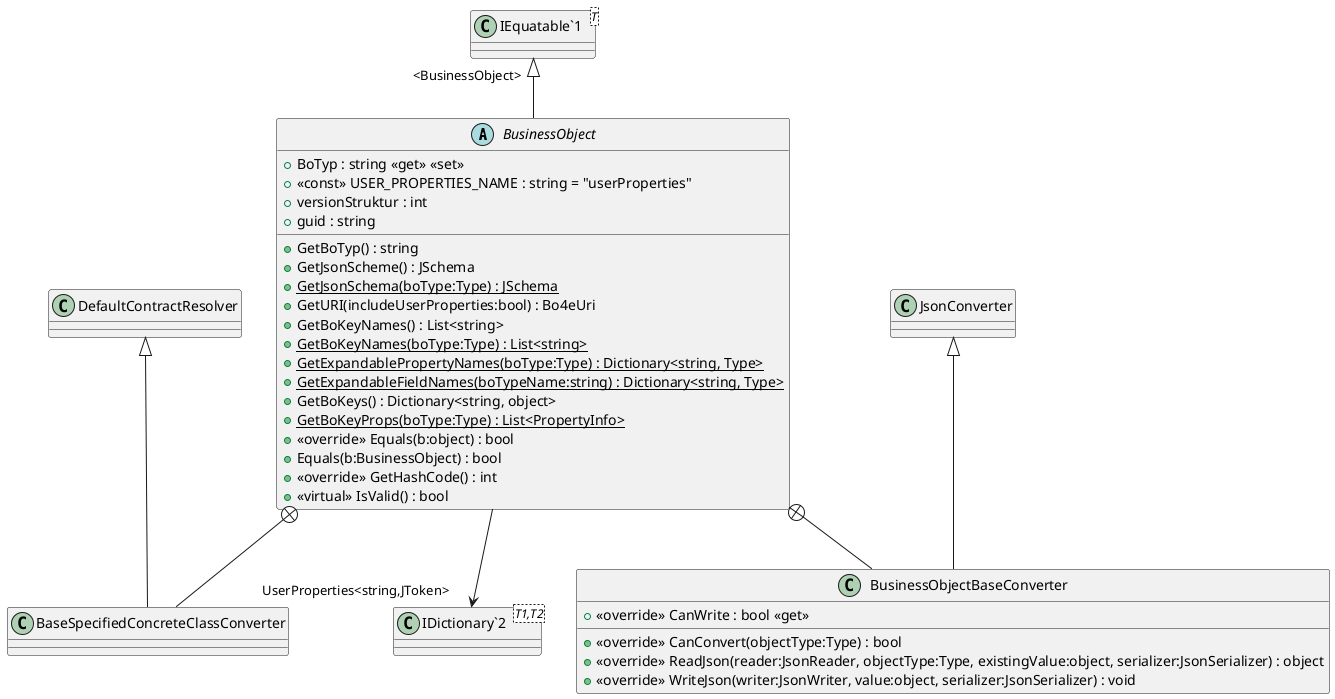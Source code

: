 @startuml
abstract class BusinessObject {
    + BoTyp : string <<get>> <<set>>
    + <<const>> USER_PROPERTIES_NAME : string = "userProperties"
    + GetBoTyp() : string
    + versionStruktur : int
    + guid : string
    + GetJsonScheme() : JSchema
    + {static} GetJsonSchema(boType:Type) : JSchema
    + GetURI(includeUserProperties:bool) : Bo4eUri
    + GetBoKeyNames() : List<string>
    + {static} GetBoKeyNames(boType:Type) : List<string>
    + {static} GetExpandablePropertyNames(boType:Type) : Dictionary<string, Type>
    + {static} GetExpandableFieldNames(boTypeName:string) : Dictionary<string, Type>
    + GetBoKeys() : Dictionary<string, object>
    + {static} GetBoKeyProps(boType:Type) : List<PropertyInfo>
    + <<override>> Equals(b:object) : bool
    + Equals(b:BusinessObject) : bool
    + <<override>> GetHashCode() : int
    + <<virtual>> IsValid() : bool
}
class "IEquatable`1"<T> {
}
class "IDictionary`2"<T1,T2> {
}
class BaseSpecifiedConcreteClassConverter {
}
class BusinessObjectBaseConverter {
    + <<override>> CanConvert(objectType:Type) : bool
    + <<override>> ReadJson(reader:JsonReader, objectType:Type, existingValue:object, serializer:JsonSerializer) : object
    + <<override>> CanWrite : bool <<get>>
    + <<override>> WriteJson(writer:JsonWriter, value:object, serializer:JsonSerializer) : void
}
"IEquatable`1" "<BusinessObject>" <|-- BusinessObject
BusinessObject --> "UserProperties<string,JToken>" "IDictionary`2"
BusinessObject +-- BaseSpecifiedConcreteClassConverter
DefaultContractResolver <|-- BaseSpecifiedConcreteClassConverter
BusinessObject +-- BusinessObjectBaseConverter
JsonConverter <|-- BusinessObjectBaseConverter
@enduml
